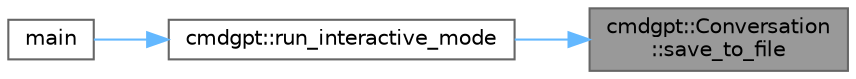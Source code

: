 digraph "cmdgpt::Conversation::save_to_file"
{
 // LATEX_PDF_SIZE
  bgcolor="transparent";
  edge [fontname=Helvetica,fontsize=10,labelfontname=Helvetica,labelfontsize=10];
  node [fontname=Helvetica,fontsize=10,shape=box,height=0.2,width=0.4];
  rankdir="RL";
  Node1 [id="Node000001",label="cmdgpt::Conversation\l::save_to_file",height=0.2,width=0.4,color="gray40", fillcolor="grey60", style="filled", fontcolor="black",tooltip="Save conversation to a JSON file."];
  Node1 -> Node2 [id="edge1_Node000001_Node000002",dir="back",color="steelblue1",style="solid",tooltip=" "];
  Node2 [id="Node000002",label="cmdgpt::run_interactive_mode",height=0.2,width=0.4,color="grey40", fillcolor="white", style="filled",URL="$d0/d05/namespacecmdgpt.html#abf82caf2672c9725565702d40cd379e6",tooltip="Run interactive REPL mode."];
  Node2 -> Node3 [id="edge2_Node000002_Node000003",dir="back",color="steelblue1",style="solid",tooltip=" "];
  Node3 [id="Node000003",label="main",height=0.2,width=0.4,color="grey40", fillcolor="white", style="filled",URL="$df/d0a/main_8cpp.html#a814244b02f6701fd8ead246678bb3dae",tooltip="Parses command-line arguments and environment variables."];
}
